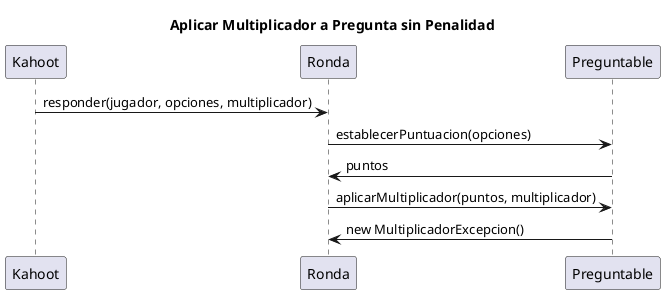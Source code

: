 @startuml

title Aplicar Multiplicador a Pregunta sin Penalidad

Kahoot -> Ronda: responder(jugador, opciones, multiplicador)
Ronda -> Preguntable: establecerPuntuacion(opciones)
Preguntable -> Ronda: puntos
Ronda -> Preguntable: aplicarMultiplicador(puntos, multiplicador)
Preguntable -> Ronda: new MultiplicadorExcepcion()

@enduml